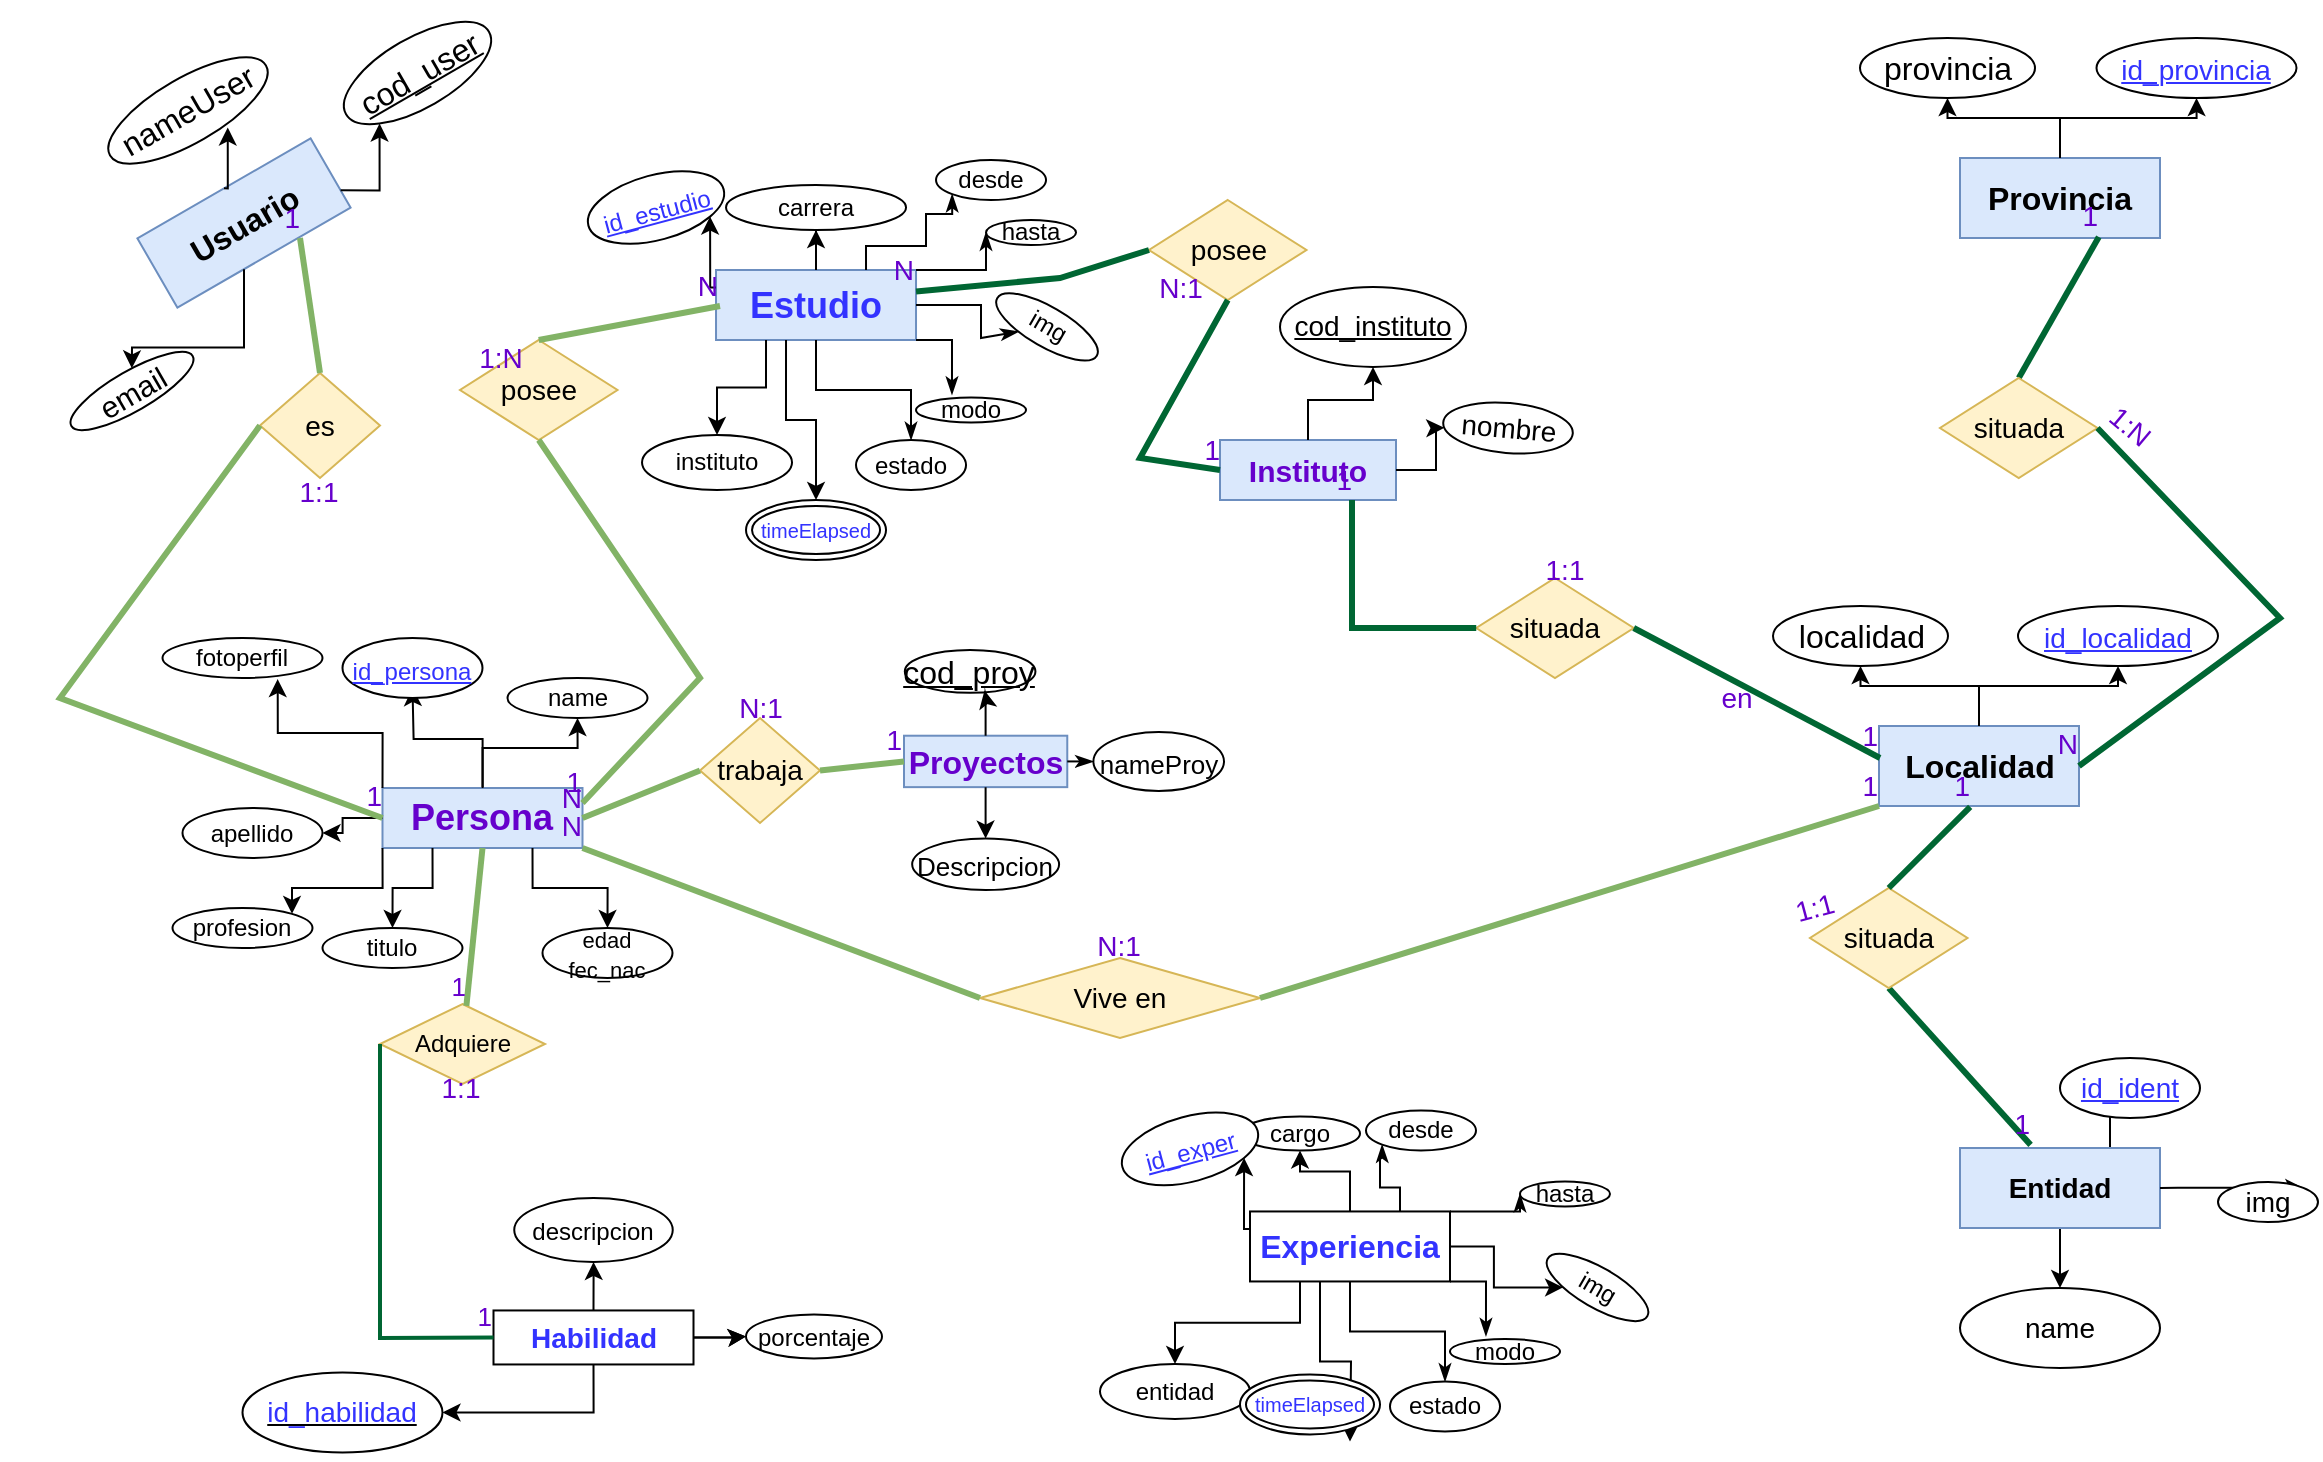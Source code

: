 <mxfile version="17.1.3" type="github" pages="2">
  <diagram id="R2lEEEUBdFMjLlhIrx00" name="Page-1">
    <mxGraphModel dx="752" dy="619" grid="1" gridSize="10" guides="1" tooltips="1" connect="1" arrows="1" fold="1" page="1" pageScale="1" pageWidth="1169" pageHeight="827" math="0" shadow="0" extFonts="Permanent Marker^https://fonts.googleapis.com/css?family=Permanent+Marker">
      <root>
        <mxCell id="0" />
        <mxCell id="1" parent="0" />
        <mxCell id="NU28CYF58h-7oINTEebt-101" style="edgeStyle=orthogonalEdgeStyle;rounded=0;orthogonalLoop=1;jettySize=auto;html=1;exitX=0.75;exitY=0;exitDx=0;exitDy=0;fontSize=14;fontColor=#000000;startArrow=none;startFill=0;endArrow=classic;endFill=1;" edge="1" parent="1" source="NU28CYF58h-7oINTEebt-91" target="NU28CYF58h-7oINTEebt-92">
          <mxGeometry relative="1" as="geometry" />
        </mxCell>
        <mxCell id="NU28CYF58h-7oINTEebt-102" style="edgeStyle=orthogonalEdgeStyle;rounded=0;orthogonalLoop=1;jettySize=auto;html=1;exitX=0.5;exitY=1;exitDx=0;exitDy=0;fontSize=14;fontColor=#000000;startArrow=none;startFill=0;endArrow=classic;endFill=1;" edge="1" parent="1" source="NU28CYF58h-7oINTEebt-91" target="NU28CYF58h-7oINTEebt-93">
          <mxGeometry relative="1" as="geometry" />
        </mxCell>
        <mxCell id="NU28CYF58h-7oINTEebt-91" value="&lt;b&gt;Entidad&lt;/b&gt;" style="whiteSpace=wrap;html=1;align=center;fontSize=14;fillColor=#dae8fc;strokeColor=#6c8ebf;" vertex="1" parent="1">
          <mxGeometry x="990" y="635" width="100" height="40" as="geometry" />
        </mxCell>
        <mxCell id="NU28CYF58h-7oINTEebt-92" value="id_ident" style="ellipse;whiteSpace=wrap;html=1;align=center;fontStyle=4;fontSize=14;fontColor=#3333FF;" vertex="1" parent="1">
          <mxGeometry x="1040" y="590" width="70" height="30" as="geometry" />
        </mxCell>
        <mxCell id="NU28CYF58h-7oINTEebt-93" value="&lt;font color=&quot;#000000&quot;&gt;name&lt;/font&gt;" style="ellipse;whiteSpace=wrap;html=1;align=center;fontSize=14;fontColor=#3333FF;" vertex="1" parent="1">
          <mxGeometry x="990" y="705" width="100" height="40" as="geometry" />
        </mxCell>
        <mxCell id="NU28CYF58h-7oINTEebt-97" style="edgeStyle=orthogonalEdgeStyle;rounded=0;orthogonalLoop=1;jettySize=auto;html=1;exitX=1;exitY=0;exitDx=0;exitDy=0;entryX=1;entryY=0.5;entryDx=0;entryDy=0;fontSize=14;fontColor=#000000;startArrow=classic;startFill=1;endArrow=none;endFill=0;" edge="1" parent="1" source="NU28CYF58h-7oINTEebt-95" target="NU28CYF58h-7oINTEebt-91">
          <mxGeometry relative="1" as="geometry" />
        </mxCell>
        <mxCell id="NU28CYF58h-7oINTEebt-95" value="img" style="ellipse;whiteSpace=wrap;html=1;align=center;fontSize=14;fontColor=#000000;" vertex="1" parent="1">
          <mxGeometry x="1119" y="652" width="50" height="20" as="geometry" />
        </mxCell>
        <mxCell id="NU28CYF58h-7oINTEebt-133" value="" style="group" vertex="1" connectable="0" parent="1">
          <mxGeometry x="91.25" y="380" width="255" height="175" as="geometry" />
        </mxCell>
        <mxCell id="NU28CYF58h-7oINTEebt-3" value="" style="edgeStyle=orthogonalEdgeStyle;rounded=0;orthogonalLoop=1;jettySize=auto;html=1;fontColor=#6600CC;" edge="1" parent="NU28CYF58h-7oINTEebt-133" source="NU28CYF58h-7oINTEebt-1">
          <mxGeometry relative="1" as="geometry">
            <mxPoint x="125" y="25" as="targetPoint" />
          </mxGeometry>
        </mxCell>
        <mxCell id="NU28CYF58h-7oINTEebt-1" value="&lt;h2&gt;&lt;font color=&quot;#6600cc&quot;&gt;Persona&lt;/font&gt;&lt;/h2&gt;" style="whiteSpace=wrap;html=1;align=center;fillColor=#dae8fc;strokeColor=#6c8ebf;" vertex="1" parent="NU28CYF58h-7oINTEebt-133">
          <mxGeometry x="110" y="75" width="100" height="30" as="geometry" />
        </mxCell>
        <mxCell id="NU28CYF58h-7oINTEebt-4" value="name" style="ellipse;whiteSpace=wrap;html=1;" vertex="1" parent="NU28CYF58h-7oINTEebt-133">
          <mxGeometry x="172.5" y="20" width="70" height="20" as="geometry" />
        </mxCell>
        <mxCell id="NU28CYF58h-7oINTEebt-5" value="" style="edgeStyle=orthogonalEdgeStyle;rounded=0;orthogonalLoop=1;jettySize=auto;html=1;fontColor=#6600CC;" edge="1" parent="NU28CYF58h-7oINTEebt-133" source="NU28CYF58h-7oINTEebt-1" target="NU28CYF58h-7oINTEebt-4">
          <mxGeometry relative="1" as="geometry" />
        </mxCell>
        <mxCell id="NU28CYF58h-7oINTEebt-6" value="apellido" style="ellipse;whiteSpace=wrap;html=1;" vertex="1" parent="NU28CYF58h-7oINTEebt-133">
          <mxGeometry x="10" y="85" width="70" height="25" as="geometry" />
        </mxCell>
        <mxCell id="NU28CYF58h-7oINTEebt-7" value="" style="edgeStyle=orthogonalEdgeStyle;rounded=0;orthogonalLoop=1;jettySize=auto;html=1;fontColor=#6600CC;" edge="1" parent="NU28CYF58h-7oINTEebt-133" source="NU28CYF58h-7oINTEebt-1" target="NU28CYF58h-7oINTEebt-6">
          <mxGeometry relative="1" as="geometry" />
        </mxCell>
        <mxCell id="NU28CYF58h-7oINTEebt-8" value="&lt;font color=&quot;#000000&quot;&gt;titulo&lt;/font&gt;" style="ellipse;whiteSpace=wrap;html=1;align=center;fontColor=#6600CC;" vertex="1" parent="NU28CYF58h-7oINTEebt-133">
          <mxGeometry x="80" y="145" width="70" height="20" as="geometry" />
        </mxCell>
        <mxCell id="NU28CYF58h-7oINTEebt-11" style="edgeStyle=orthogonalEdgeStyle;rounded=0;orthogonalLoop=1;jettySize=auto;html=1;exitX=0.25;exitY=1;exitDx=0;exitDy=0;fontColor=#6600CC;" edge="1" parent="NU28CYF58h-7oINTEebt-133" source="NU28CYF58h-7oINTEebt-1" target="NU28CYF58h-7oINTEebt-8">
          <mxGeometry relative="1" as="geometry" />
        </mxCell>
        <mxCell id="NU28CYF58h-7oINTEebt-14" value="&lt;font style=&quot;font-size: 11px&quot;&gt;edad&lt;br&gt;fec_nac&lt;/font&gt;" style="ellipse;whiteSpace=wrap;html=1;align=center;fontColor=#000000;" vertex="1" parent="NU28CYF58h-7oINTEebt-133">
          <mxGeometry x="190" y="145" width="65" height="25" as="geometry" />
        </mxCell>
        <mxCell id="NU28CYF58h-7oINTEebt-13" style="edgeStyle=orthogonalEdgeStyle;rounded=0;orthogonalLoop=1;jettySize=auto;html=1;exitX=0.75;exitY=1;exitDx=0;exitDy=0;fontColor=#000000;" edge="1" parent="NU28CYF58h-7oINTEebt-133" source="NU28CYF58h-7oINTEebt-1" target="NU28CYF58h-7oINTEebt-14">
          <mxGeometry relative="1" as="geometry">
            <mxPoint x="185" y="135" as="targetPoint" />
          </mxGeometry>
        </mxCell>
        <mxCell id="NU28CYF58h-7oINTEebt-20" value="fotoperfil" style="ellipse;whiteSpace=wrap;html=1;" vertex="1" parent="NU28CYF58h-7oINTEebt-133">
          <mxGeometry width="80" height="20" as="geometry" />
        </mxCell>
        <mxCell id="NU28CYF58h-7oINTEebt-21" style="edgeStyle=orthogonalEdgeStyle;rounded=0;orthogonalLoop=1;jettySize=auto;html=1;exitX=0;exitY=0;exitDx=0;exitDy=0;entryX=0.72;entryY=1.028;entryDx=0;entryDy=0;entryPerimeter=0;fontSize=18;fontColor=#3333FF;" edge="1" parent="NU28CYF58h-7oINTEebt-133" source="NU28CYF58h-7oINTEebt-1" target="NU28CYF58h-7oINTEebt-20">
          <mxGeometry relative="1" as="geometry" />
        </mxCell>
        <mxCell id="NU28CYF58h-7oINTEebt-25" value="&lt;font color=&quot;#000000&quot;&gt;profesion&lt;/font&gt;" style="ellipse;whiteSpace=wrap;html=1;align=center;fontColor=#6600CC;" vertex="1" parent="NU28CYF58h-7oINTEebt-133">
          <mxGeometry x="5" y="135" width="70" height="20" as="geometry" />
        </mxCell>
        <mxCell id="NU28CYF58h-7oINTEebt-26" style="edgeStyle=orthogonalEdgeStyle;rounded=0;orthogonalLoop=1;jettySize=auto;html=1;exitX=0;exitY=1;exitDx=0;exitDy=0;entryX=1;entryY=0;entryDx=0;entryDy=0;fontSize=18;fontColor=#3333FF;" edge="1" parent="NU28CYF58h-7oINTEebt-133" source="NU28CYF58h-7oINTEebt-1" target="NU28CYF58h-7oINTEebt-25">
          <mxGeometry relative="1" as="geometry">
            <Array as="points">
              <mxPoint x="110" y="125" />
              <mxPoint x="65" y="125" />
            </Array>
          </mxGeometry>
        </mxCell>
        <mxCell id="NU28CYF58h-7oINTEebt-28" value="&lt;font style=&quot;font-size: 12px&quot;&gt;id_persona&lt;/font&gt;" style="ellipse;whiteSpace=wrap;html=1;align=center;fontStyle=4;fontSize=18;fontColor=#3333FF;" vertex="1" parent="NU28CYF58h-7oINTEebt-133">
          <mxGeometry x="90" width="70" height="30" as="geometry" />
        </mxCell>
        <mxCell id="NU28CYF58h-7oINTEebt-134" value="" style="group" vertex="1" connectable="0" parent="1">
          <mxGeometry x="122" y="646.23" width="348" height="102" as="geometry" />
        </mxCell>
        <mxCell id="NU28CYF58h-7oINTEebt-80" value="&lt;font color=&quot;#3333ff&quot;&gt;&lt;b&gt;Habilidad&lt;/b&gt;&lt;/font&gt;" style="whiteSpace=wrap;html=1;align=center;fontSize=14;fontColor=#000000;" vertex="1" parent="NU28CYF58h-7oINTEebt-134">
          <mxGeometry x="134.75" y="70" width="100" height="27" as="geometry" />
        </mxCell>
        <mxCell id="NU28CYF58h-7oINTEebt-81" value="&lt;font style=&quot;font-size: 12px&quot;&gt;descripcion&lt;/font&gt;" style="ellipse;whiteSpace=wrap;html=1;fontSize=14;fontColor=#000000;" vertex="1" parent="NU28CYF58h-7oINTEebt-134">
          <mxGeometry x="145.12" y="13.77" width="79.25" height="32" as="geometry" />
        </mxCell>
        <mxCell id="NU28CYF58h-7oINTEebt-90" style="edgeStyle=orthogonalEdgeStyle;rounded=0;orthogonalLoop=1;jettySize=auto;html=1;exitX=0.5;exitY=0;exitDx=0;exitDy=0;fontSize=14;fontColor=#000000;startArrow=none;startFill=0;endArrow=classic;endFill=1;" edge="1" parent="NU28CYF58h-7oINTEebt-134" source="NU28CYF58h-7oINTEebt-80" target="NU28CYF58h-7oINTEebt-81">
          <mxGeometry relative="1" as="geometry" />
        </mxCell>
        <mxCell id="NU28CYF58h-7oINTEebt-85" value="&lt;font style=&quot;font-size: 12px&quot;&gt;porcentaje&lt;/font&gt;" style="ellipse;whiteSpace=wrap;html=1;fontSize=14;fontColor=#000000;" vertex="1" parent="NU28CYF58h-7oINTEebt-134">
          <mxGeometry x="261" y="72" width="68" height="22" as="geometry" />
        </mxCell>
        <mxCell id="NU28CYF58h-7oINTEebt-86" value="" style="edgeStyle=orthogonalEdgeStyle;rounded=0;orthogonalLoop=1;jettySize=auto;html=1;fontSize=14;fontColor=#000000;startArrow=none;startFill=0;endArrow=classic;endFill=1;" edge="1" parent="NU28CYF58h-7oINTEebt-134" source="NU28CYF58h-7oINTEebt-80" target="NU28CYF58h-7oINTEebt-85">
          <mxGeometry relative="1" as="geometry" />
        </mxCell>
        <mxCell id="NU28CYF58h-7oINTEebt-87" value="" style="edgeStyle=orthogonalEdgeStyle;rounded=0;orthogonalLoop=1;jettySize=auto;html=1;fontSize=14;fontColor=#000000;startArrow=none;startFill=0;endArrow=classic;endFill=1;" edge="1" parent="NU28CYF58h-7oINTEebt-134" source="NU28CYF58h-7oINTEebt-80" target="NU28CYF58h-7oINTEebt-85">
          <mxGeometry relative="1" as="geometry" />
        </mxCell>
        <mxCell id="NU28CYF58h-7oINTEebt-136" value="" style="group" vertex="1" connectable="0" parent="1">
          <mxGeometry x="299.997" y="139.995" width="443.003" height="201.005" as="geometry" />
        </mxCell>
        <mxCell id="NU28CYF58h-7oINTEebt-16" value="&lt;font color=&quot;#3333ff&quot; style=&quot;font-size: 18px&quot;&gt;&lt;b&gt;Estudio&lt;/b&gt;&lt;/font&gt;" style="whiteSpace=wrap;html=1;align=center;fillColor=#dae8fc;strokeColor=#6c8ebf;" vertex="1" parent="NU28CYF58h-7oINTEebt-136">
          <mxGeometry x="68.013" y="56.005" width="100" height="35" as="geometry" />
        </mxCell>
        <mxCell id="NU28CYF58h-7oINTEebt-17" value="carrera" style="ellipse;whiteSpace=wrap;html=1;fontColor=#000000;" vertex="1" parent="NU28CYF58h-7oINTEebt-136">
          <mxGeometry x="73.013" y="13.505" width="90" height="22.5" as="geometry" />
        </mxCell>
        <mxCell id="NU28CYF58h-7oINTEebt-18" value="" style="edgeStyle=orthogonalEdgeStyle;rounded=0;orthogonalLoop=1;jettySize=auto;html=1;fontSize=18;fontColor=#3333FF;" edge="1" parent="NU28CYF58h-7oINTEebt-136" source="NU28CYF58h-7oINTEebt-16" target="NU28CYF58h-7oINTEebt-17">
          <mxGeometry relative="1" as="geometry" />
        </mxCell>
        <mxCell id="NU28CYF58h-7oINTEebt-27" value="instituto" style="ellipse;whiteSpace=wrap;html=1;fontColor=#000000;" vertex="1" parent="NU28CYF58h-7oINTEebt-136">
          <mxGeometry x="31.013" y="138.505" width="75" height="27.5" as="geometry" />
        </mxCell>
        <mxCell id="NU28CYF58h-7oINTEebt-31" style="edgeStyle=orthogonalEdgeStyle;rounded=0;orthogonalLoop=1;jettySize=auto;html=1;exitX=0.25;exitY=1;exitDx=0;exitDy=0;fontSize=12;fontColor=#3333FF;" edge="1" parent="NU28CYF58h-7oINTEebt-136" source="NU28CYF58h-7oINTEebt-16" target="NU28CYF58h-7oINTEebt-27">
          <mxGeometry relative="1" as="geometry" />
        </mxCell>
        <mxCell id="NU28CYF58h-7oINTEebt-29" value="&lt;font style=&quot;font-size: 12px&quot;&gt;id_estudio&lt;/font&gt;" style="ellipse;whiteSpace=wrap;html=1;align=center;fontStyle=4;fontSize=18;fontColor=#3333FF;rotation=-15;" vertex="1" parent="NU28CYF58h-7oINTEebt-136">
          <mxGeometry x="3.013" y="8.505" width="70" height="32.5" as="geometry" />
        </mxCell>
        <mxCell id="NU28CYF58h-7oINTEebt-30" style="edgeStyle=orthogonalEdgeStyle;rounded=0;orthogonalLoop=1;jettySize=auto;html=1;exitX=0;exitY=0.25;exitDx=0;exitDy=0;entryX=1;entryY=1;entryDx=0;entryDy=0;fontSize=12;fontColor=#3333FF;" edge="1" parent="NU28CYF58h-7oINTEebt-136" source="NU28CYF58h-7oINTEebt-16" target="NU28CYF58h-7oINTEebt-29">
          <mxGeometry relative="1" as="geometry" />
        </mxCell>
        <mxCell id="NU28CYF58h-7oINTEebt-34" value="img" style="ellipse;whiteSpace=wrap;html=1;fontColor=#000000;rotation=30;" vertex="1" parent="NU28CYF58h-7oINTEebt-136">
          <mxGeometry x="204.763" y="74.465" width="57.5" height="20" as="geometry" />
        </mxCell>
        <mxCell id="NU28CYF58h-7oINTEebt-35" value="" style="edgeStyle=orthogonalEdgeStyle;rounded=0;orthogonalLoop=1;jettySize=auto;html=1;exitX=1;exitY=0.5;exitDx=0;exitDy=0;fontSize=12;fontColor=#3333FF;endArrow=classicThin;startArrow=none;startFill=0;endFill=1;" edge="1" parent="NU28CYF58h-7oINTEebt-136" source="NU28CYF58h-7oINTEebt-16" target="NU28CYF58h-7oINTEebt-34">
          <mxGeometry relative="1" as="geometry">
            <mxPoint x="48.013" y="103.505" as="targetPoint" />
            <mxPoint x="68.013" y="89.755" as="sourcePoint" />
            <Array as="points">
              <mxPoint x="200.513" y="74.005" />
              <mxPoint x="200.513" y="90.005" />
            </Array>
          </mxGeometry>
        </mxCell>
        <mxCell id="NU28CYF58h-7oINTEebt-37" value="estado" style="ellipse;whiteSpace=wrap;html=1;fontColor=#000000;" vertex="1" parent="NU28CYF58h-7oINTEebt-136">
          <mxGeometry x="138.013" y="141.005" width="55" height="25" as="geometry" />
        </mxCell>
        <mxCell id="NU28CYF58h-7oINTEebt-38" value="" style="edgeStyle=orthogonalEdgeStyle;rounded=0;orthogonalLoop=1;jettySize=auto;html=1;fontSize=12;fontColor=#3333FF;startArrow=none;startFill=0;endArrow=classicThin;endFill=1;" edge="1" parent="NU28CYF58h-7oINTEebt-136" source="NU28CYF58h-7oINTEebt-16" target="NU28CYF58h-7oINTEebt-37">
          <mxGeometry relative="1" as="geometry" />
        </mxCell>
        <mxCell id="NU28CYF58h-7oINTEebt-40" value="desde" style="ellipse;whiteSpace=wrap;html=1;fontColor=#000000;" vertex="1" parent="NU28CYF58h-7oINTEebt-136">
          <mxGeometry x="178.013" y="1.005" width="55" height="20" as="geometry" />
        </mxCell>
        <mxCell id="NU28CYF58h-7oINTEebt-39" style="edgeStyle=orthogonalEdgeStyle;rounded=0;orthogonalLoop=1;jettySize=auto;html=1;exitX=0.75;exitY=0;exitDx=0;exitDy=0;fontSize=12;fontColor=#3333FF;startArrow=none;startFill=0;endArrow=classicThin;endFill=1;entryX=0;entryY=1;entryDx=0;entryDy=0;" edge="1" parent="NU28CYF58h-7oINTEebt-136" source="NU28CYF58h-7oINTEebt-16" target="NU28CYF58h-7oINTEebt-40">
          <mxGeometry relative="1" as="geometry">
            <mxPoint x="173.013" y="31.005" as="targetPoint" />
            <Array as="points">
              <mxPoint x="143.013" y="44.005" />
              <mxPoint x="173.013" y="44.005" />
              <mxPoint x="173.013" y="28.005" />
            </Array>
          </mxGeometry>
        </mxCell>
        <mxCell id="NU28CYF58h-7oINTEebt-41" value="hasta" style="ellipse;whiteSpace=wrap;html=1;fontColor=#000000;" vertex="1" parent="NU28CYF58h-7oINTEebt-136">
          <mxGeometry x="203.013" y="31.005" width="45" height="12.5" as="geometry" />
        </mxCell>
        <mxCell id="NU28CYF58h-7oINTEebt-42" style="edgeStyle=orthogonalEdgeStyle;rounded=0;orthogonalLoop=1;jettySize=auto;html=1;exitX=1;exitY=0;exitDx=0;exitDy=0;entryX=0;entryY=0.5;entryDx=0;entryDy=0;fontSize=12;fontColor=#3333FF;startArrow=none;startFill=0;endArrow=classicThin;endFill=1;" edge="1" parent="NU28CYF58h-7oINTEebt-136" source="NU28CYF58h-7oINTEebt-16" target="NU28CYF58h-7oINTEebt-41">
          <mxGeometry relative="1" as="geometry" />
        </mxCell>
        <mxCell id="NU28CYF58h-7oINTEebt-43" value="modo" style="ellipse;whiteSpace=wrap;html=1;fontColor=#000000;" vertex="1" parent="NU28CYF58h-7oINTEebt-136">
          <mxGeometry x="168.013" y="119.755" width="55" height="12.5" as="geometry" />
        </mxCell>
        <mxCell id="NU28CYF58h-7oINTEebt-49" style="edgeStyle=orthogonalEdgeStyle;rounded=0;orthogonalLoop=1;jettySize=auto;html=1;exitX=0.5;exitY=0;exitDx=0;exitDy=0;entryX=0.35;entryY=1;entryDx=0;entryDy=0;entryPerimeter=0;fontSize=10;fontColor=#3333FF;startArrow=classic;startFill=1;endArrow=none;endFill=0;" edge="1" parent="NU28CYF58h-7oINTEebt-136" source="NU28CYF58h-7oINTEebt-47" target="NU28CYF58h-7oINTEebt-16">
          <mxGeometry relative="1" as="geometry" />
        </mxCell>
        <mxCell id="NU28CYF58h-7oINTEebt-47" value="&lt;font style=&quot;font-size: 10px&quot;&gt;timeElapsed&lt;/font&gt;" style="ellipse;shape=doubleEllipse;margin=3;whiteSpace=wrap;html=1;align=center;fontSize=12;fontColor=#3333FF;" vertex="1" parent="NU28CYF58h-7oINTEebt-136">
          <mxGeometry x="83.013" y="171.005" width="70" height="30" as="geometry" />
        </mxCell>
        <mxCell id="NU28CYF58h-7oINTEebt-46" style="edgeStyle=orthogonalEdgeStyle;rounded=0;orthogonalLoop=1;jettySize=auto;html=1;exitX=1;exitY=1;exitDx=0;exitDy=0;entryX=0.327;entryY=-0.115;entryDx=0;entryDy=0;entryPerimeter=0;fontSize=12;fontColor=#3333FF;startArrow=none;startFill=0;endArrow=classicThin;endFill=1;" edge="1" parent="NU28CYF58h-7oINTEebt-136" source="NU28CYF58h-7oINTEebt-16" target="NU28CYF58h-7oINTEebt-43">
          <mxGeometry relative="1" as="geometry" />
        </mxCell>
        <mxCell id="NU28CYF58h-7oINTEebt-104" value="&lt;font color=&quot;#6600cc&quot; size=&quot;1&quot;&gt;&lt;b style=&quot;font-size: 15px&quot;&gt;Instituto&lt;/b&gt;&lt;/font&gt;" style="whiteSpace=wrap;html=1;align=center;fontSize=14;fillColor=#dae8fc;strokeColor=#6c8ebf;" vertex="1" parent="NU28CYF58h-7oINTEebt-136">
          <mxGeometry x="320.003" y="141.005" width="88" height="30" as="geometry" />
        </mxCell>
        <mxCell id="NU28CYF58h-7oINTEebt-107" value="cod_instituto" style="ellipse;whiteSpace=wrap;html=1;align=center;fontStyle=4;fontSize=14;fontColor=#000000;" vertex="1" parent="NU28CYF58h-7oINTEebt-136">
          <mxGeometry x="350.003" y="64.465" width="93" height="40" as="geometry" />
        </mxCell>
        <mxCell id="NU28CYF58h-7oINTEebt-109" style="edgeStyle=orthogonalEdgeStyle;rounded=0;orthogonalLoop=1;jettySize=auto;html=1;exitX=0.5;exitY=0;exitDx=0;exitDy=0;fontSize=14;fontColor=#000000;startArrow=none;startFill=0;endArrow=classic;endFill=1;" edge="1" parent="NU28CYF58h-7oINTEebt-136" source="NU28CYF58h-7oINTEebt-104" target="NU28CYF58h-7oINTEebt-107">
          <mxGeometry relative="1" as="geometry" />
        </mxCell>
        <mxCell id="NU28CYF58h-7oINTEebt-177" value="&lt;font style=&quot;font-size: 14px&quot;&gt;posee&lt;/font&gt;" style="shape=rhombus;perimeter=rhombusPerimeter;whiteSpace=wrap;html=1;align=center;fontSize=11;fillColor=#fff2cc;strokeColor=#d6b656;" vertex="1" parent="NU28CYF58h-7oINTEebt-136">
          <mxGeometry x="-59.997" y="91.005" width="78.75" height="50" as="geometry" />
        </mxCell>
        <mxCell id="NU28CYF58h-7oINTEebt-180" value="" style="endArrow=none;html=1;rounded=0;fontSize=14;fontColor=#6600CC;strokeColor=#82b366;strokeWidth=3;exitX=0.5;exitY=0;exitDx=0;exitDy=0;fillColor=#d5e8d4;" edge="1" parent="NU28CYF58h-7oINTEebt-136" source="NU28CYF58h-7oINTEebt-177">
          <mxGeometry relative="1" as="geometry">
            <mxPoint x="-117.997" y="70.005" as="sourcePoint" />
            <mxPoint x="70.003" y="74.005" as="targetPoint" />
          </mxGeometry>
        </mxCell>
        <mxCell id="NU28CYF58h-7oINTEebt-181" value="N" style="resizable=0;html=1;align=right;verticalAlign=bottom;fontSize=14;fontColor=#6600CC;" connectable="0" vertex="1" parent="NU28CYF58h-7oINTEebt-180">
          <mxGeometry x="1" relative="1" as="geometry" />
        </mxCell>
        <mxCell id="NU28CYF58h-7oINTEebt-183" value="&lt;font style=&quot;font-size: 14px&quot;&gt;posee&lt;/font&gt;" style="shape=rhombus;perimeter=rhombusPerimeter;whiteSpace=wrap;html=1;align=center;fontSize=11;fillColor=#fff2cc;strokeColor=#d6b656;" vertex="1" parent="NU28CYF58h-7oINTEebt-136">
          <mxGeometry x="284.503" y="21.005" width="78.75" height="50" as="geometry" />
        </mxCell>
        <mxCell id="NU28CYF58h-7oINTEebt-184" value="" style="endArrow=none;html=1;rounded=0;fontSize=14;fontColor=#6600CC;strokeColor=#006633;strokeWidth=3;entryX=1;entryY=0.25;entryDx=0;entryDy=0;exitX=0;exitY=0.5;exitDx=0;exitDy=0;" edge="1" parent="NU28CYF58h-7oINTEebt-136" source="NU28CYF58h-7oINTEebt-183">
          <mxGeometry relative="1" as="geometry">
            <mxPoint x="294.138" y="36.805" as="sourcePoint" />
            <mxPoint x="168.013" y="66.755" as="targetPoint" />
            <Array as="points">
              <mxPoint x="240.003" y="60.005" />
            </Array>
          </mxGeometry>
        </mxCell>
        <mxCell id="NU28CYF58h-7oINTEebt-185" value="N" style="resizable=0;html=1;align=right;verticalAlign=bottom;fontSize=14;fontColor=#6600CC;" connectable="0" vertex="1" parent="NU28CYF58h-7oINTEebt-184">
          <mxGeometry x="1" relative="1" as="geometry" />
        </mxCell>
        <mxCell id="NU28CYF58h-7oINTEebt-187" value="" style="endArrow=none;html=1;rounded=0;fontSize=14;fontColor=#6600CC;strokeColor=#006633;strokeWidth=3;exitX=0.5;exitY=1;exitDx=0;exitDy=0;" edge="1" parent="NU28CYF58h-7oINTEebt-136" source="NU28CYF58h-7oINTEebt-183">
          <mxGeometry relative="1" as="geometry">
            <mxPoint x="120.003" y="190.005" as="sourcePoint" />
            <mxPoint x="320.003" y="156.005" as="targetPoint" />
            <Array as="points">
              <mxPoint x="280.003" y="150.005" />
            </Array>
          </mxGeometry>
        </mxCell>
        <mxCell id="NU28CYF58h-7oINTEebt-188" value="1" style="resizable=0;html=1;align=right;verticalAlign=bottom;fontSize=14;fontColor=#6600CC;" connectable="0" vertex="1" parent="NU28CYF58h-7oINTEebt-187">
          <mxGeometry x="1" relative="1" as="geometry" />
        </mxCell>
        <mxCell id="NU28CYF58h-7oINTEebt-137" value="" style="group;rotation=-30;" vertex="1" connectable="0" parent="1">
          <mxGeometry x="20" y="132.5" width="291.25" height="115" as="geometry" />
        </mxCell>
        <mxCell id="NU28CYF58h-7oINTEebt-110" value="&lt;b&gt;&lt;font style=&quot;font-size: 16px&quot;&gt;Usuario&lt;/font&gt;&lt;/b&gt;" style="whiteSpace=wrap;html=1;align=center;fontSize=15;rotation=-30;fillColor=#dae8fc;strokeColor=#6c8ebf;" vertex="1" parent="NU28CYF58h-7oINTEebt-137">
          <mxGeometry x="62" y="20" width="100" height="40" as="geometry" />
        </mxCell>
        <mxCell id="NU28CYF58h-7oINTEebt-117" value="&lt;font color=&quot;#000000&quot;&gt;email&lt;/font&gt;" style="ellipse;whiteSpace=wrap;html=1;fontSize=15;fontColor=#6600CC;rotation=-30;" vertex="1" parent="NU28CYF58h-7oINTEebt-137">
          <mxGeometry x="21" y="114" width="70" height="20" as="geometry" />
        </mxCell>
        <mxCell id="NU28CYF58h-7oINTEebt-118" value="" style="edgeStyle=orthogonalEdgeStyle;rounded=0;orthogonalLoop=1;jettySize=auto;html=1;fontSize=16;fontColor=#000000;startArrow=none;startFill=0;endArrow=classic;endFill=1;" edge="1" parent="NU28CYF58h-7oINTEebt-137" source="NU28CYF58h-7oINTEebt-110" target="NU28CYF58h-7oINTEebt-117">
          <mxGeometry relative="1" as="geometry" />
        </mxCell>
        <mxCell id="NU28CYF58h-7oINTEebt-113" value="cod_user" style="ellipse;whiteSpace=wrap;html=1;align=center;fontStyle=4;fontSize=16;fontColor=#000000;rotation=-30;" vertex="1" parent="1">
          <mxGeometry x="177.5" y="80" width="82.5" height="35" as="geometry" />
        </mxCell>
        <mxCell id="NU28CYF58h-7oINTEebt-115" style="edgeStyle=orthogonalEdgeStyle;rounded=0;orthogonalLoop=1;jettySize=auto;html=1;exitX=1;exitY=0.75;exitDx=0;exitDy=0;entryX=0;entryY=1;entryDx=0;entryDy=0;fontSize=16;fontColor=#000000;startArrow=none;startFill=0;endArrow=classic;endFill=1;" edge="1" parent="1" source="NU28CYF58h-7oINTEebt-110" target="NU28CYF58h-7oINTEebt-113">
          <mxGeometry relative="1" as="geometry" />
        </mxCell>
        <mxCell id="NU28CYF58h-7oINTEebt-112" value="&lt;font color=&quot;#000000&quot;&gt;nameUser&lt;/font&gt;" style="ellipse;whiteSpace=wrap;html=1;align=center;fontSize=16;fontColor=#6600CC;rotation=-30;" vertex="1" parent="1">
          <mxGeometry x="59" y="100" width="90" height="32.5" as="geometry" />
        </mxCell>
        <mxCell id="NU28CYF58h-7oINTEebt-111" style="edgeStyle=orthogonalEdgeStyle;rounded=0;orthogonalLoop=1;jettySize=auto;html=1;exitX=0.5;exitY=0;exitDx=0;exitDy=0;fontSize=16;fontColor=#6600CC;startArrow=none;startFill=0;endArrow=classic;endFill=1;entryX=0.644;entryY=1.032;entryDx=0;entryDy=0;entryPerimeter=0;" edge="1" parent="1" source="NU28CYF58h-7oINTEebt-110" target="NU28CYF58h-7oINTEebt-112">
          <mxGeometry relative="1" as="geometry">
            <mxPoint x="209" y="185.5" as="targetPoint" />
          </mxGeometry>
        </mxCell>
        <mxCell id="NU28CYF58h-7oINTEebt-138" value="" style="group" vertex="1" connectable="0" parent="1">
          <mxGeometry x="660" y="606.965" width="255" height="178.535" as="geometry" />
        </mxCell>
        <mxCell id="NU28CYF58h-7oINTEebt-62" value="img" style="ellipse;whiteSpace=wrap;html=1;fontColor=#000000;rotation=30;" vertex="1" parent="NU28CYF58h-7oINTEebt-138">
          <mxGeometry x="120" y="87.785" width="57.5" height="20" as="geometry" />
        </mxCell>
        <mxCell id="NU28CYF58h-7oINTEebt-139" value="" style="group" vertex="1" connectable="0" parent="1">
          <mxGeometry x="560" y="610.725" width="255" height="171.005" as="geometry" />
        </mxCell>
        <mxCell id="NU28CYF58h-7oINTEebt-58" value="&lt;font color=&quot;#3333ff&quot; size=&quot;1&quot;&gt;&lt;b style=&quot;font-size: 16px&quot;&gt;Experiencia&lt;/b&gt;&lt;/font&gt;" style="whiteSpace=wrap;html=1;align=center;fontColor=#000000;" vertex="1" parent="NU28CYF58h-7oINTEebt-139">
          <mxGeometry x="75" y="56.005" width="100" height="35" as="geometry" />
        </mxCell>
        <mxCell id="NU28CYF58h-7oINTEebt-59" value="cargo" style="ellipse;whiteSpace=wrap;html=1;fontColor=#000000;" vertex="1" parent="NU28CYF58h-7oINTEebt-139">
          <mxGeometry x="70" y="8.505" width="60" height="17" as="geometry" />
        </mxCell>
        <mxCell id="NU28CYF58h-7oINTEebt-51" value="" style="edgeStyle=orthogonalEdgeStyle;rounded=0;orthogonalLoop=1;jettySize=auto;html=1;fontSize=18;fontColor=#3333FF;" edge="1" parent="NU28CYF58h-7oINTEebt-139" source="NU28CYF58h-7oINTEebt-58" target="NU28CYF58h-7oINTEebt-59">
          <mxGeometry relative="1" as="geometry" />
        </mxCell>
        <mxCell id="NU28CYF58h-7oINTEebt-60" value="entidad" style="ellipse;whiteSpace=wrap;html=1;fontColor=#000000;" vertex="1" parent="NU28CYF58h-7oINTEebt-139">
          <mxGeometry y="132.255" width="75" height="27.5" as="geometry" />
        </mxCell>
        <mxCell id="NU28CYF58h-7oINTEebt-53" style="edgeStyle=orthogonalEdgeStyle;rounded=0;orthogonalLoop=1;jettySize=auto;html=1;exitX=0.25;exitY=1;exitDx=0;exitDy=0;fontSize=12;fontColor=#3333FF;" edge="1" parent="NU28CYF58h-7oINTEebt-139" source="NU28CYF58h-7oINTEebt-58" target="NU28CYF58h-7oINTEebt-60">
          <mxGeometry relative="1" as="geometry" />
        </mxCell>
        <mxCell id="NU28CYF58h-7oINTEebt-61" value="&lt;font style=&quot;font-size: 12px&quot;&gt;id_exper&lt;/font&gt;" style="ellipse;whiteSpace=wrap;html=1;align=center;fontStyle=4;fontSize=18;fontColor=#3333FF;rotation=-15;" vertex="1" parent="NU28CYF58h-7oINTEebt-139">
          <mxGeometry x="10" y="8.505" width="70" height="32.5" as="geometry" />
        </mxCell>
        <mxCell id="NU28CYF58h-7oINTEebt-52" style="edgeStyle=orthogonalEdgeStyle;rounded=0;orthogonalLoop=1;jettySize=auto;html=1;exitX=0;exitY=0.25;exitDx=0;exitDy=0;entryX=1;entryY=1;entryDx=0;entryDy=0;fontSize=12;fontColor=#3333FF;" edge="1" parent="NU28CYF58h-7oINTEebt-139" source="NU28CYF58h-7oINTEebt-58" target="NU28CYF58h-7oINTEebt-61">
          <mxGeometry relative="1" as="geometry" />
        </mxCell>
        <mxCell id="NU28CYF58h-7oINTEebt-64" value="estado" style="ellipse;whiteSpace=wrap;html=1;fontColor=#000000;" vertex="1" parent="NU28CYF58h-7oINTEebt-139">
          <mxGeometry x="145" y="141.005" width="55" height="25" as="geometry" />
        </mxCell>
        <mxCell id="NU28CYF58h-7oINTEebt-54" value="" style="edgeStyle=orthogonalEdgeStyle;rounded=0;orthogonalLoop=1;jettySize=auto;html=1;fontSize=12;fontColor=#3333FF;startArrow=none;startFill=0;endArrow=classicThin;endFill=1;" edge="1" parent="NU28CYF58h-7oINTEebt-139" source="NU28CYF58h-7oINTEebt-58" target="NU28CYF58h-7oINTEebt-64">
          <mxGeometry relative="1" as="geometry" />
        </mxCell>
        <mxCell id="NU28CYF58h-7oINTEebt-65" value="desde" style="ellipse;whiteSpace=wrap;html=1;fontColor=#000000;" vertex="1" parent="NU28CYF58h-7oINTEebt-139">
          <mxGeometry x="133" y="5.505" width="55" height="20" as="geometry" />
        </mxCell>
        <mxCell id="NU28CYF58h-7oINTEebt-55" style="edgeStyle=orthogonalEdgeStyle;rounded=0;orthogonalLoop=1;jettySize=auto;html=1;exitX=0.75;exitY=0;exitDx=0;exitDy=0;fontSize=12;fontColor=#3333FF;startArrow=none;startFill=0;endArrow=classicThin;endFill=1;entryX=0;entryY=1;entryDx=0;entryDy=0;" edge="1" parent="NU28CYF58h-7oINTEebt-139" source="NU28CYF58h-7oINTEebt-58" target="NU28CYF58h-7oINTEebt-65">
          <mxGeometry relative="1" as="geometry">
            <mxPoint x="180" y="31.005" as="targetPoint" />
            <Array as="points">
              <mxPoint x="150" y="44.005" />
              <mxPoint x="140" y="44.005" />
              <mxPoint x="140" y="28.005" />
            </Array>
          </mxGeometry>
        </mxCell>
        <mxCell id="NU28CYF58h-7oINTEebt-66" value="hasta" style="ellipse;whiteSpace=wrap;html=1;fontColor=#000000;" vertex="1" parent="NU28CYF58h-7oINTEebt-139">
          <mxGeometry x="210" y="41.005" width="45" height="12.5" as="geometry" />
        </mxCell>
        <mxCell id="NU28CYF58h-7oINTEebt-56" style="edgeStyle=orthogonalEdgeStyle;rounded=0;orthogonalLoop=1;jettySize=auto;html=1;exitX=1;exitY=0;exitDx=0;exitDy=0;entryX=0;entryY=0.5;entryDx=0;entryDy=0;fontSize=12;fontColor=#3333FF;startArrow=none;startFill=0;endArrow=classicThin;endFill=1;" edge="1" parent="NU28CYF58h-7oINTEebt-139" source="NU28CYF58h-7oINTEebt-58" target="NU28CYF58h-7oINTEebt-66">
          <mxGeometry relative="1" as="geometry" />
        </mxCell>
        <mxCell id="NU28CYF58h-7oINTEebt-67" value="modo" style="ellipse;whiteSpace=wrap;html=1;fontColor=#000000;" vertex="1" parent="NU28CYF58h-7oINTEebt-139">
          <mxGeometry x="175" y="119.755" width="55" height="12.5" as="geometry" />
        </mxCell>
        <mxCell id="NU28CYF58h-7oINTEebt-57" style="edgeStyle=orthogonalEdgeStyle;rounded=0;orthogonalLoop=1;jettySize=auto;html=1;exitX=1;exitY=1;exitDx=0;exitDy=0;entryX=0.327;entryY=-0.115;entryDx=0;entryDy=0;entryPerimeter=0;fontSize=12;fontColor=#3333FF;startArrow=none;startFill=0;endArrow=classicThin;endFill=1;" edge="1" parent="NU28CYF58h-7oINTEebt-139" source="NU28CYF58h-7oINTEebt-58" target="NU28CYF58h-7oINTEebt-67">
          <mxGeometry relative="1" as="geometry" />
        </mxCell>
        <mxCell id="NU28CYF58h-7oINTEebt-68" style="edgeStyle=orthogonalEdgeStyle;rounded=0;orthogonalLoop=1;jettySize=auto;html=1;exitX=0.5;exitY=0;exitDx=0;exitDy=0;entryX=0.35;entryY=1;entryDx=0;entryDy=0;entryPerimeter=0;fontSize=10;fontColor=#3333FF;startArrow=classic;startFill=1;endArrow=none;endFill=0;" edge="1" parent="NU28CYF58h-7oINTEebt-139" target="NU28CYF58h-7oINTEebt-58">
          <mxGeometry relative="1" as="geometry">
            <mxPoint x="125" y="171.005" as="sourcePoint" />
          </mxGeometry>
        </mxCell>
        <mxCell id="NU28CYF58h-7oINTEebt-69" value="&lt;font style=&quot;font-size: 10px&quot;&gt;timeElapsed&lt;/font&gt;" style="ellipse;shape=doubleEllipse;margin=3;whiteSpace=wrap;html=1;align=center;fontSize=12;fontColor=#3333FF;" vertex="1" parent="NU28CYF58h-7oINTEebt-139">
          <mxGeometry x="70" y="137.505" width="70" height="30" as="geometry" />
        </mxCell>
        <mxCell id="NU28CYF58h-7oINTEebt-128" style="edgeStyle=orthogonalEdgeStyle;rounded=0;orthogonalLoop=1;jettySize=auto;html=1;fontSize=13;fontColor=#6600CC;startArrow=classic;startFill=1;endArrow=none;endFill=0;entryX=1;entryY=0.5;entryDx=0;entryDy=0;" edge="1" parent="1" source="NU28CYF58h-7oINTEebt-62" target="NU28CYF58h-7oINTEebt-58">
          <mxGeometry relative="1" as="geometry">
            <mxPoint x="740" y="662.73" as="targetPoint" />
          </mxGeometry>
        </mxCell>
        <mxCell id="NU28CYF58h-7oINTEebt-142" value="" style="group" vertex="1" connectable="0" parent="1">
          <mxGeometry x="540" y="390" width="215" height="165" as="geometry" />
        </mxCell>
        <mxCell id="jFM3xmDIa4sfLXiqm3CP-22" value="" style="group" vertex="1" connectable="0" parent="NU28CYF58h-7oINTEebt-142">
          <mxGeometry x="-78" y="-4" width="160" height="120" as="geometry" />
        </mxCell>
        <mxCell id="NU28CYF58h-7oINTEebt-119" value="&lt;font color=&quot;#6600cc&quot;&gt;&lt;b&gt;Proyectos&lt;/b&gt;&lt;/font&gt;" style="whiteSpace=wrap;html=1;align=center;fontSize=16;fillColor=#dae8fc;strokeColor=#6c8ebf;" vertex="1" parent="jFM3xmDIa4sfLXiqm3CP-22">
          <mxGeometry y="42.857" width="81.633" height="25.714" as="geometry" />
        </mxCell>
        <mxCell id="NU28CYF58h-7oINTEebt-120" value="&lt;font style=&quot;font-size: 13px&quot;&gt;nameProy&lt;/font&gt;" style="ellipse;whiteSpace=wrap;html=1;fontSize=16;fontColor=#000000;" vertex="1" parent="jFM3xmDIa4sfLXiqm3CP-22">
          <mxGeometry x="94.694" y="40.989" width="65.306" height="29.46" as="geometry" />
        </mxCell>
        <mxCell id="NU28CYF58h-7oINTEebt-150" style="edgeStyle=orthogonalEdgeStyle;rounded=0;orthogonalLoop=1;jettySize=auto;html=1;exitX=1;exitY=0.5;exitDx=0;exitDy=0;entryX=0;entryY=0.5;entryDx=0;entryDy=0;fontSize=13;fontColor=#6600CC;startArrow=none;startFill=0;endArrow=classicThin;endFill=1;" edge="1" parent="jFM3xmDIa4sfLXiqm3CP-22" source="NU28CYF58h-7oINTEebt-119" target="NU28CYF58h-7oINTEebt-120">
          <mxGeometry relative="1" as="geometry" />
        </mxCell>
        <mxCell id="NU28CYF58h-7oINTEebt-122" value="&lt;font style=&quot;font-size: 13px&quot;&gt;Descripcion&lt;/font&gt;" style="ellipse;whiteSpace=wrap;html=1;fontSize=16;fontColor=#000000;" vertex="1" parent="jFM3xmDIa4sfLXiqm3CP-22">
          <mxGeometry x="4.082" y="94.286" width="73.469" height="25.714" as="geometry" />
        </mxCell>
        <mxCell id="NU28CYF58h-7oINTEebt-123" value="" style="edgeStyle=orthogonalEdgeStyle;rounded=0;orthogonalLoop=1;jettySize=auto;html=1;fontSize=16;fontColor=#000000;startArrow=none;startFill=0;endArrow=classic;endFill=1;" edge="1" parent="jFM3xmDIa4sfLXiqm3CP-22" source="NU28CYF58h-7oINTEebt-119" target="NU28CYF58h-7oINTEebt-122">
          <mxGeometry relative="1" as="geometry" />
        </mxCell>
        <mxCell id="NU28CYF58h-7oINTEebt-126" value="cod_proy" style="ellipse;whiteSpace=wrap;html=1;align=center;fontStyle=4;fontSize=16;fontColor=#000000;" vertex="1" parent="jFM3xmDIa4sfLXiqm3CP-22">
          <mxGeometry x="0.408" width="65.306" height="21.429" as="geometry" />
        </mxCell>
        <mxCell id="NU28CYF58h-7oINTEebt-127" style="edgeStyle=orthogonalEdgeStyle;rounded=0;orthogonalLoop=1;jettySize=auto;html=1;entryX=0.61;entryY=0.944;entryDx=0;entryDy=0;entryPerimeter=0;fontSize=13;fontColor=#6600CC;startArrow=none;startFill=0;endArrow=classic;endFill=1;" edge="1" parent="jFM3xmDIa4sfLXiqm3CP-22" source="NU28CYF58h-7oINTEebt-119" target="NU28CYF58h-7oINTEebt-126">
          <mxGeometry relative="1" as="geometry" />
        </mxCell>
        <mxCell id="NU28CYF58h-7oINTEebt-143" value="" style="group" vertex="1" connectable="0" parent="1">
          <mxGeometry x="940" y="80" width="218.25" height="100" as="geometry" />
        </mxCell>
        <mxCell id="NU28CYF58h-7oINTEebt-77" value="&lt;b&gt;Provincia&lt;/b&gt;" style="whiteSpace=wrap;html=1;align=center;fontSize=16;fillColor=#dae8fc;strokeColor=#6c8ebf;" vertex="1" parent="NU28CYF58h-7oINTEebt-143">
          <mxGeometry x="50" y="60" width="100" height="40" as="geometry" />
        </mxCell>
        <mxCell id="NU28CYF58h-7oINTEebt-78" value="&lt;font style=&quot;font-size: 14px&quot;&gt;id_provincia&lt;/font&gt;" style="ellipse;whiteSpace=wrap;html=1;align=center;fontStyle=4;fontSize=16;fontColor=#3333FF;" vertex="1" parent="NU28CYF58h-7oINTEebt-143">
          <mxGeometry x="118.25" width="100" height="30" as="geometry" />
        </mxCell>
        <mxCell id="NU28CYF58h-7oINTEebt-75" style="edgeStyle=orthogonalEdgeStyle;rounded=0;orthogonalLoop=1;jettySize=auto;html=1;exitX=0.5;exitY=0;exitDx=0;exitDy=0;fontSize=14;fontColor=#3333FF;startArrow=none;startFill=0;endArrow=classic;endFill=1;" edge="1" parent="NU28CYF58h-7oINTEebt-143" source="NU28CYF58h-7oINTEebt-77" target="NU28CYF58h-7oINTEebt-78">
          <mxGeometry relative="1" as="geometry" />
        </mxCell>
        <mxCell id="NU28CYF58h-7oINTEebt-79" value="&lt;font color=&quot;#000000&quot;&gt;provincia&lt;/font&gt;" style="ellipse;whiteSpace=wrap;html=1;fontSize=16;fontColor=#3333FF;" vertex="1" parent="NU28CYF58h-7oINTEebt-143">
          <mxGeometry width="87.5" height="30" as="geometry" />
        </mxCell>
        <mxCell id="NU28CYF58h-7oINTEebt-76" value="" style="edgeStyle=orthogonalEdgeStyle;rounded=0;orthogonalLoop=1;jettySize=auto;html=1;fontSize=14;fontColor=#3333FF;startArrow=none;startFill=0;endArrow=classic;endFill=1;" edge="1" parent="NU28CYF58h-7oINTEebt-143" source="NU28CYF58h-7oINTEebt-77" target="NU28CYF58h-7oINTEebt-79">
          <mxGeometry relative="1" as="geometry" />
        </mxCell>
        <mxCell id="NU28CYF58h-7oINTEebt-144" value="" style="group" vertex="1" connectable="0" parent="1">
          <mxGeometry x="896.5" y="364" width="222.5" height="100" as="geometry" />
        </mxCell>
        <mxCell id="NU28CYF58h-7oINTEebt-70" value="&lt;b&gt;Localidad&lt;/b&gt;" style="whiteSpace=wrap;html=1;align=center;fontSize=16;fillColor=#dae8fc;strokeColor=#6c8ebf;" vertex="1" parent="NU28CYF58h-7oINTEebt-144">
          <mxGeometry x="53" y="60" width="100" height="40" as="geometry" />
        </mxCell>
        <mxCell id="NU28CYF58h-7oINTEebt-71" value="&lt;font style=&quot;font-size: 14px&quot;&gt;id_localidad&lt;/font&gt;" style="ellipse;whiteSpace=wrap;html=1;align=center;fontStyle=4;fontSize=16;fontColor=#3333FF;" vertex="1" parent="NU28CYF58h-7oINTEebt-144">
          <mxGeometry x="122.5" width="100" height="30" as="geometry" />
        </mxCell>
        <mxCell id="NU28CYF58h-7oINTEebt-72" style="edgeStyle=orthogonalEdgeStyle;rounded=0;orthogonalLoop=1;jettySize=auto;html=1;exitX=0.5;exitY=0;exitDx=0;exitDy=0;fontSize=14;fontColor=#3333FF;startArrow=none;startFill=0;endArrow=classic;endFill=1;" edge="1" parent="NU28CYF58h-7oINTEebt-144" source="NU28CYF58h-7oINTEebt-70" target="NU28CYF58h-7oINTEebt-71">
          <mxGeometry relative="1" as="geometry" />
        </mxCell>
        <mxCell id="NU28CYF58h-7oINTEebt-73" value="&lt;font color=&quot;#000000&quot;&gt;localidad&lt;/font&gt;" style="ellipse;whiteSpace=wrap;html=1;fontSize=16;fontColor=#3333FF;" vertex="1" parent="NU28CYF58h-7oINTEebt-144">
          <mxGeometry width="87.5" height="30" as="geometry" />
        </mxCell>
        <mxCell id="NU28CYF58h-7oINTEebt-74" value="" style="edgeStyle=orthogonalEdgeStyle;rounded=0;orthogonalLoop=1;jettySize=auto;html=1;fontSize=14;fontColor=#3333FF;startArrow=none;startFill=0;endArrow=classic;endFill=1;" edge="1" parent="NU28CYF58h-7oINTEebt-144" source="NU28CYF58h-7oINTEebt-70" target="NU28CYF58h-7oINTEebt-73">
          <mxGeometry relative="1" as="geometry" />
        </mxCell>
        <mxCell id="NU28CYF58h-7oINTEebt-145" value="" style="group" vertex="1" connectable="0" parent="1">
          <mxGeometry x="690" y="132.5" width="107.466" height="157.785" as="geometry" />
        </mxCell>
        <mxCell id="NU28CYF58h-7oINTEebt-105" value="nombre" style="ellipse;whiteSpace=wrap;html=1;fontSize=14;fontColor=#000000;rotation=5;" vertex="1" parent="NU28CYF58h-7oINTEebt-145">
          <mxGeometry x="41.51" y="130" width="64.99" height="25" as="geometry" />
        </mxCell>
        <mxCell id="NU28CYF58h-7oINTEebt-106" value="" style="edgeStyle=orthogonalEdgeStyle;rounded=0;orthogonalLoop=1;jettySize=auto;html=1;fontSize=14;fontColor=#000000;startArrow=none;startFill=0;endArrow=classic;endFill=1;" edge="1" parent="1" source="NU28CYF58h-7oINTEebt-104" target="NU28CYF58h-7oINTEebt-105">
          <mxGeometry relative="1" as="geometry" />
        </mxCell>
        <mxCell id="NU28CYF58h-7oINTEebt-151" value="Adquiere" style="rhombus;whiteSpace=wrap;html=1;fillColor=#fff2cc;strokeColor=#d6b656;" vertex="1" parent="1">
          <mxGeometry x="200" y="563" width="82.5" height="40" as="geometry" />
        </mxCell>
        <mxCell id="NU28CYF58h-7oINTEebt-83" value="&lt;font color=&quot;#3333ff&quot;&gt;id_habilidad&lt;/font&gt;" style="ellipse;whiteSpace=wrap;html=1;align=center;fontStyle=4;fontSize=14;fontColor=#000000;" vertex="1" parent="1">
          <mxGeometry x="131.25" y="747.23" width="100" height="40" as="geometry" />
        </mxCell>
        <mxCell id="NU28CYF58h-7oINTEebt-84" style="edgeStyle=orthogonalEdgeStyle;rounded=0;orthogonalLoop=1;jettySize=auto;html=1;exitX=0.5;exitY=1;exitDx=0;exitDy=0;entryX=1;entryY=0.5;entryDx=0;entryDy=0;fontSize=14;fontColor=#000000;startArrow=none;startFill=0;endArrow=classic;endFill=1;" edge="1" parent="1" source="NU28CYF58h-7oINTEebt-80" target="NU28CYF58h-7oINTEebt-83">
          <mxGeometry relative="1" as="geometry" />
        </mxCell>
        <mxCell id="NU28CYF58h-7oINTEebt-158" value="" style="endArrow=none;html=1;rounded=0;fontSize=13;fontColor=#6600CC;exitX=0.5;exitY=1;exitDx=0;exitDy=0;strokeWidth=3;strokeColor=#82b366;fillColor=#d5e8d4;" edge="1" parent="1" source="NU28CYF58h-7oINTEebt-1" target="NU28CYF58h-7oINTEebt-151">
          <mxGeometry relative="1" as="geometry">
            <mxPoint x="160" y="610" as="sourcePoint" />
            <mxPoint x="320" y="610" as="targetPoint" />
          </mxGeometry>
        </mxCell>
        <mxCell id="NU28CYF58h-7oINTEebt-159" value="1" style="resizable=0;html=1;align=right;verticalAlign=bottom;fontSize=13;fontColor=#6600CC;" connectable="0" vertex="1" parent="NU28CYF58h-7oINTEebt-158">
          <mxGeometry x="1" relative="1" as="geometry" />
        </mxCell>
        <mxCell id="NU28CYF58h-7oINTEebt-160" value="" style="endArrow=none;html=1;rounded=0;fontSize=13;fontColor=#6600CC;exitX=0;exitY=0.5;exitDx=0;exitDy=0;entryX=0;entryY=0.5;entryDx=0;entryDy=0;strokeColor=#006633;strokeWidth=2;" edge="1" parent="1" source="NU28CYF58h-7oINTEebt-151" target="NU28CYF58h-7oINTEebt-80">
          <mxGeometry relative="1" as="geometry">
            <mxPoint x="192" y="560" as="sourcePoint" />
            <mxPoint x="262.05" y="729.999" as="targetPoint" />
            <Array as="points">
              <mxPoint x="200" y="730" />
            </Array>
          </mxGeometry>
        </mxCell>
        <mxCell id="NU28CYF58h-7oINTEebt-161" value="1" style="resizable=0;html=1;align=right;verticalAlign=bottom;fontSize=13;fontColor=#6600CC;" connectable="0" vertex="1" parent="NU28CYF58h-7oINTEebt-160">
          <mxGeometry x="1" relative="1" as="geometry" />
        </mxCell>
        <mxCell id="NU28CYF58h-7oINTEebt-162" value="&lt;font style=&quot;font-size: 14px&quot;&gt;es&lt;/font&gt;" style="shape=rhombus;perimeter=rhombusPerimeter;whiteSpace=wrap;html=1;align=center;fontSize=11;fillColor=#fff2cc;strokeColor=#d6b656;" vertex="1" parent="1">
          <mxGeometry x="140" y="247.5" width="60" height="52.5" as="geometry" />
        </mxCell>
        <mxCell id="NU28CYF58h-7oINTEebt-164" value="1:1" style="text;html=1;align=center;verticalAlign=middle;resizable=0;points=[];autosize=1;strokeColor=none;fillColor=none;fontSize=14;fontColor=#6600CC;" vertex="1" parent="1">
          <mxGeometry x="220" y="595" width="40" height="20" as="geometry" />
        </mxCell>
        <mxCell id="NU28CYF58h-7oINTEebt-165" value="" style="endArrow=none;html=1;rounded=0;fontSize=14;fontColor=#6600CC;fillColor=#d5e8d4;strokeColor=#82b366;strokeWidth=3;exitX=0.5;exitY=1;exitDx=0;exitDy=0;entryX=1;entryY=0.25;entryDx=0;entryDy=0;" edge="1" parent="1" source="NU28CYF58h-7oINTEebt-177" target="NU28CYF58h-7oINTEebt-1">
          <mxGeometry relative="1" as="geometry">
            <mxPoint x="150" y="430" as="sourcePoint" />
            <mxPoint x="310" y="430" as="targetPoint" />
            <Array as="points">
              <mxPoint x="360" y="400" />
            </Array>
          </mxGeometry>
        </mxCell>
        <mxCell id="NU28CYF58h-7oINTEebt-166" value="1" style="resizable=0;html=1;align=right;verticalAlign=bottom;fontSize=14;fontColor=#6600CC;" connectable="0" vertex="1" parent="NU28CYF58h-7oINTEebt-165">
          <mxGeometry x="1" relative="1" as="geometry" />
        </mxCell>
        <mxCell id="NU28CYF58h-7oINTEebt-168" value="" style="endArrow=none;html=1;rounded=0;fontSize=14;fontColor=#6600CC;exitX=0.5;exitY=0;exitDx=0;exitDy=0;strokeColor=#82b366;strokeWidth=3;fillColor=#d5e8d4;" edge="1" parent="1" source="NU28CYF58h-7oINTEebt-162">
          <mxGeometry relative="1" as="geometry">
            <mxPoint x="150" y="330" as="sourcePoint" />
            <mxPoint x="160" y="180" as="targetPoint" />
            <Array as="points" />
          </mxGeometry>
        </mxCell>
        <mxCell id="NU28CYF58h-7oINTEebt-169" value="1" style="resizable=0;html=1;align=right;verticalAlign=bottom;fontSize=14;fontColor=#6600CC;" connectable="0" vertex="1" parent="NU28CYF58h-7oINTEebt-168">
          <mxGeometry x="1" relative="1" as="geometry" />
        </mxCell>
        <mxCell id="NU28CYF58h-7oINTEebt-170" value="" style="endArrow=none;html=1;rounded=0;fontSize=14;fontColor=#6600CC;exitX=0;exitY=0.5;exitDx=0;exitDy=0;entryX=0;entryY=0.5;entryDx=0;entryDy=0;fillColor=#d5e8d4;strokeColor=#82b366;strokeWidth=3;" edge="1" parent="1" source="NU28CYF58h-7oINTEebt-162" target="NU28CYF58h-7oINTEebt-1">
          <mxGeometry relative="1" as="geometry">
            <mxPoint x="150" y="270" as="sourcePoint" />
            <mxPoint x="310" y="330" as="targetPoint" />
            <Array as="points">
              <mxPoint x="40" y="410" />
            </Array>
          </mxGeometry>
        </mxCell>
        <mxCell id="NU28CYF58h-7oINTEebt-171" value="1" style="resizable=0;html=1;align=right;verticalAlign=bottom;fontSize=14;fontColor=#6600CC;" connectable="0" vertex="1" parent="NU28CYF58h-7oINTEebt-170">
          <mxGeometry x="1" relative="1" as="geometry" />
        </mxCell>
        <mxCell id="NU28CYF58h-7oINTEebt-172" value="1:1" style="text;html=1;align=center;verticalAlign=middle;resizable=0;points=[];autosize=1;strokeColor=none;fillColor=none;fontSize=14;fontColor=#6600CC;" vertex="1" parent="1">
          <mxGeometry x="149" y="297" width="40" height="20" as="geometry" />
        </mxCell>
        <mxCell id="NU28CYF58h-7oINTEebt-182" value="1:N" style="text;html=1;align=center;verticalAlign=middle;resizable=0;points=[];autosize=1;strokeColor=none;fillColor=none;fontSize=14;fontColor=#6600CC;" vertex="1" parent="1">
          <mxGeometry x="240" y="230" width="40" height="20" as="geometry" />
        </mxCell>
        <mxCell id="NU28CYF58h-7oINTEebt-189" value="N:1" style="text;html=1;align=center;verticalAlign=middle;resizable=0;points=[];autosize=1;strokeColor=none;fillColor=none;fontSize=14;fontColor=#6600CC;" vertex="1" parent="1">
          <mxGeometry x="580" y="195" width="40" height="20" as="geometry" />
        </mxCell>
        <mxCell id="jFM3xmDIa4sfLXiqm3CP-1" value="&lt;font style=&quot;font-size: 14px&quot;&gt;situada&lt;/font&gt;" style="shape=rhombus;perimeter=rhombusPerimeter;whiteSpace=wrap;html=1;align=center;fontSize=11;fillColor=#fff2cc;strokeColor=#d6b656;" vertex="1" parent="1">
          <mxGeometry x="748.12" y="350" width="78.75" height="50" as="geometry" />
        </mxCell>
        <mxCell id="jFM3xmDIa4sfLXiqm3CP-2" value="" style="endArrow=none;html=1;rounded=0;fontSize=14;fontColor=#6600CC;strokeColor=#006633;strokeWidth=3;entryX=0.353;entryY=-0.039;entryDx=0;entryDy=0;entryPerimeter=0;exitX=0.5;exitY=1;exitDx=0;exitDy=0;" edge="1" parent="1" source="jFM3xmDIa4sfLXiqm3CP-18" target="NU28CYF58h-7oINTEebt-91">
          <mxGeometry relative="1" as="geometry">
            <mxPoint x="860" y="635" as="sourcePoint" />
            <mxPoint x="1020" y="635" as="targetPoint" />
          </mxGeometry>
        </mxCell>
        <mxCell id="jFM3xmDIa4sfLXiqm3CP-3" value="1" style="resizable=0;html=1;align=right;verticalAlign=bottom;fontSize=14;fontColor=#6600CC;" connectable="0" vertex="1" parent="jFM3xmDIa4sfLXiqm3CP-2">
          <mxGeometry x="1" relative="1" as="geometry" />
        </mxCell>
        <mxCell id="jFM3xmDIa4sfLXiqm3CP-4" value="" style="endArrow=none;html=1;rounded=0;fontSize=14;fontColor=#6600CC;strokeColor=#006633;strokeWidth=3;entryX=0.694;entryY=0.987;entryDx=0;entryDy=0;entryPerimeter=0;exitX=0.5;exitY=0;exitDx=0;exitDy=0;" edge="1" parent="1" source="jFM3xmDIa4sfLXiqm3CP-12" target="NU28CYF58h-7oINTEebt-77">
          <mxGeometry relative="1" as="geometry">
            <mxPoint x="896.5" y="246.79" as="sourcePoint" />
            <mxPoint x="1056.5" y="246.79" as="targetPoint" />
          </mxGeometry>
        </mxCell>
        <mxCell id="jFM3xmDIa4sfLXiqm3CP-5" value="1" style="resizable=0;html=1;align=right;verticalAlign=bottom;fontSize=14;fontColor=#6600CC;" connectable="0" vertex="1" parent="jFM3xmDIa4sfLXiqm3CP-4">
          <mxGeometry x="1" relative="1" as="geometry" />
        </mxCell>
        <mxCell id="jFM3xmDIa4sfLXiqm3CP-6" value="" style="endArrow=none;html=1;rounded=0;fontSize=14;fontColor=#6600CC;strokeColor=#006633;strokeWidth=3;exitX=1;exitY=0.5;exitDx=0;exitDy=0;" edge="1" parent="1" source="jFM3xmDIa4sfLXiqm3CP-1">
          <mxGeometry relative="1" as="geometry">
            <mxPoint x="590" y="210" as="sourcePoint" />
            <mxPoint x="950" y="440" as="targetPoint" />
          </mxGeometry>
        </mxCell>
        <mxCell id="jFM3xmDIa4sfLXiqm3CP-7" value="1" style="resizable=0;html=1;align=right;verticalAlign=bottom;fontSize=14;fontColor=#6600CC;" connectable="0" vertex="1" parent="jFM3xmDIa4sfLXiqm3CP-6">
          <mxGeometry x="1" relative="1" as="geometry" />
        </mxCell>
        <mxCell id="jFM3xmDIa4sfLXiqm3CP-8" value="" style="endArrow=none;html=1;rounded=0;fontSize=14;fontColor=#6600CC;strokeColor=#006633;strokeWidth=3;entryX=0.75;entryY=1;entryDx=0;entryDy=0;exitX=0;exitY=0.5;exitDx=0;exitDy=0;" edge="1" parent="1" source="jFM3xmDIa4sfLXiqm3CP-1" target="NU28CYF58h-7oINTEebt-104">
          <mxGeometry relative="1" as="geometry">
            <mxPoint x="610" y="339.95" as="sourcePoint" />
            <mxPoint x="770" y="339.95" as="targetPoint" />
            <Array as="points">
              <mxPoint x="686" y="375" />
            </Array>
          </mxGeometry>
        </mxCell>
        <mxCell id="jFM3xmDIa4sfLXiqm3CP-9" value="1" style="resizable=0;html=1;align=right;verticalAlign=bottom;fontSize=14;fontColor=#6600CC;" connectable="0" vertex="1" parent="jFM3xmDIa4sfLXiqm3CP-8">
          <mxGeometry x="1" relative="1" as="geometry" />
        </mxCell>
        <mxCell id="jFM3xmDIa4sfLXiqm3CP-10" value="1:1" style="text;html=1;align=center;verticalAlign=middle;resizable=0;points=[];autosize=1;strokeColor=none;fillColor=none;fontSize=14;fontColor=#6600CC;" vertex="1" parent="1">
          <mxGeometry x="772" y="336" width="40" height="20" as="geometry" />
        </mxCell>
        <mxCell id="jFM3xmDIa4sfLXiqm3CP-11" value="en&amp;nbsp;" style="text;html=1;align=center;verticalAlign=middle;resizable=0;points=[];autosize=1;strokeColor=none;fillColor=none;fontSize=14;fontColor=#6600CC;" vertex="1" parent="1">
          <mxGeometry x="860" y="400" width="40" height="20" as="geometry" />
        </mxCell>
        <mxCell id="jFM3xmDIa4sfLXiqm3CP-12" value="&lt;font style=&quot;font-size: 14px&quot;&gt;situada&lt;/font&gt;" style="shape=rhombus;perimeter=rhombusPerimeter;whiteSpace=wrap;html=1;align=center;fontSize=11;fillColor=#fff2cc;strokeColor=#d6b656;" vertex="1" parent="1">
          <mxGeometry x="980" y="250" width="78.75" height="50" as="geometry" />
        </mxCell>
        <mxCell id="jFM3xmDIa4sfLXiqm3CP-15" value="" style="endArrow=none;html=1;rounded=0;fontSize=14;fontColor=#6600CC;strokeColor=#006633;strokeWidth=3;entryX=1;entryY=0.5;entryDx=0;entryDy=0;exitX=1;exitY=0.5;exitDx=0;exitDy=0;" edge="1" parent="1" source="jFM3xmDIa4sfLXiqm3CP-12" target="NU28CYF58h-7oINTEebt-70">
          <mxGeometry relative="1" as="geometry">
            <mxPoint x="910" y="290" as="sourcePoint" />
            <mxPoint x="1070" y="290" as="targetPoint" />
            <Array as="points">
              <mxPoint x="1150" y="370" />
            </Array>
          </mxGeometry>
        </mxCell>
        <mxCell id="jFM3xmDIa4sfLXiqm3CP-16" value="N" style="resizable=0;html=1;align=right;verticalAlign=bottom;fontSize=14;fontColor=#6600CC;" connectable="0" vertex="1" parent="jFM3xmDIa4sfLXiqm3CP-15">
          <mxGeometry x="1" relative="1" as="geometry" />
        </mxCell>
        <mxCell id="jFM3xmDIa4sfLXiqm3CP-17" value="1:N" style="text;html=1;align=center;verticalAlign=middle;resizable=0;points=[];autosize=1;strokeColor=none;fillColor=none;fontSize=14;fontColor=#6600CC;rotation=40;" vertex="1" parent="1">
          <mxGeometry x="1055" y="263.75" width="40" height="20" as="geometry" />
        </mxCell>
        <mxCell id="jFM3xmDIa4sfLXiqm3CP-18" value="&lt;font style=&quot;font-size: 14px&quot;&gt;situada&lt;/font&gt;" style="shape=rhombus;perimeter=rhombusPerimeter;whiteSpace=wrap;html=1;align=center;fontSize=11;fillColor=#fff2cc;strokeColor=#d6b656;" vertex="1" parent="1">
          <mxGeometry x="915" y="505" width="78.75" height="50" as="geometry" />
        </mxCell>
        <mxCell id="jFM3xmDIa4sfLXiqm3CP-19" value="" style="endArrow=none;html=1;rounded=0;fontSize=14;fontColor=#6600CC;strokeColor=#006633;strokeWidth=3;entryX=0.456;entryY=1.01;entryDx=0;entryDy=0;entryPerimeter=0;exitX=0.5;exitY=0;exitDx=0;exitDy=0;" edge="1" parent="1" source="jFM3xmDIa4sfLXiqm3CP-18" target="NU28CYF58h-7oINTEebt-70">
          <mxGeometry relative="1" as="geometry">
            <mxPoint x="800" y="530" as="sourcePoint" />
            <mxPoint x="960" y="530" as="targetPoint" />
          </mxGeometry>
        </mxCell>
        <mxCell id="jFM3xmDIa4sfLXiqm3CP-20" value="1" style="resizable=0;html=1;align=right;verticalAlign=bottom;fontSize=14;fontColor=#6600CC;" connectable="0" vertex="1" parent="jFM3xmDIa4sfLXiqm3CP-19">
          <mxGeometry x="1" relative="1" as="geometry" />
        </mxCell>
        <mxCell id="jFM3xmDIa4sfLXiqm3CP-21" value="1:1" style="text;html=1;align=center;verticalAlign=middle;resizable=0;points=[];autosize=1;strokeColor=none;fillColor=none;fontSize=14;fontColor=#6600CC;rotation=-15;" vertex="1" parent="1">
          <mxGeometry x="896.5" y="505" width="40" height="20" as="geometry" />
        </mxCell>
        <mxCell id="jFM3xmDIa4sfLXiqm3CP-23" value="&lt;font style=&quot;font-size: 14px&quot;&gt;trabaja&lt;/font&gt;" style="shape=rhombus;perimeter=rhombusPerimeter;whiteSpace=wrap;html=1;align=center;fontSize=11;fillColor=#fff2cc;strokeColor=#d6b656;" vertex="1" parent="1">
          <mxGeometry x="360" y="420" width="60" height="52.5" as="geometry" />
        </mxCell>
        <mxCell id="jFM3xmDIa4sfLXiqm3CP-24" value="" style="endArrow=none;html=1;rounded=0;fontSize=14;fontColor=#6600CC;strokeColor=#82b366;strokeWidth=3;entryX=0;entryY=0.5;entryDx=0;entryDy=0;exitX=1;exitY=0.5;exitDx=0;exitDy=0;fillColor=#d5e8d4;" edge="1" parent="1" source="jFM3xmDIa4sfLXiqm3CP-23" target="NU28CYF58h-7oINTEebt-119">
          <mxGeometry relative="1" as="geometry">
            <mxPoint x="270" y="440" as="sourcePoint" />
            <mxPoint x="430" y="440" as="targetPoint" />
          </mxGeometry>
        </mxCell>
        <mxCell id="jFM3xmDIa4sfLXiqm3CP-25" value="1" style="resizable=0;html=1;align=right;verticalAlign=bottom;fontSize=14;fontColor=#6600CC;" connectable="0" vertex="1" parent="jFM3xmDIa4sfLXiqm3CP-24">
          <mxGeometry x="1" relative="1" as="geometry" />
        </mxCell>
        <mxCell id="jFM3xmDIa4sfLXiqm3CP-26" value="" style="endArrow=none;html=1;rounded=0;fontSize=14;fontColor=#6600CC;strokeColor=#82b366;strokeWidth=3;exitX=0;exitY=0.5;exitDx=0;exitDy=0;entryX=1;entryY=0.5;entryDx=0;entryDy=0;fillColor=#d5e8d4;" edge="1" parent="1" source="jFM3xmDIa4sfLXiqm3CP-23" target="NU28CYF58h-7oINTEebt-1">
          <mxGeometry relative="1" as="geometry">
            <mxPoint x="270" y="440" as="sourcePoint" />
            <mxPoint x="290" y="460" as="targetPoint" />
          </mxGeometry>
        </mxCell>
        <mxCell id="jFM3xmDIa4sfLXiqm3CP-27" value="N" style="resizable=0;html=1;align=right;verticalAlign=bottom;fontSize=14;fontColor=#6600CC;" connectable="0" vertex="1" parent="jFM3xmDIa4sfLXiqm3CP-26">
          <mxGeometry x="1" relative="1" as="geometry" />
        </mxCell>
        <mxCell id="jFM3xmDIa4sfLXiqm3CP-28" value="N:1" style="text;html=1;align=center;verticalAlign=middle;resizable=0;points=[];autosize=1;strokeColor=none;fillColor=none;fontSize=14;fontColor=#6600CC;" vertex="1" parent="1">
          <mxGeometry x="370" y="405" width="40" height="20" as="geometry" />
        </mxCell>
        <mxCell id="jFM3xmDIa4sfLXiqm3CP-29" value="&lt;span style=&quot;font-size: 14px&quot;&gt;Vive en&lt;/span&gt;" style="shape=rhombus;perimeter=rhombusPerimeter;whiteSpace=wrap;html=1;align=center;fontSize=11;fillColor=#fff2cc;strokeColor=#d6b656;" vertex="1" parent="1">
          <mxGeometry x="500" y="540" width="140" height="40" as="geometry" />
        </mxCell>
        <mxCell id="jFM3xmDIa4sfLXiqm3CP-30" value="" style="endArrow=none;html=1;rounded=0;fontSize=14;fontColor=#6600CC;strokeColor=#82b366;strokeWidth=3;entryX=1;entryY=1;entryDx=0;entryDy=0;fillColor=#d5e8d4;exitX=0;exitY=0.5;exitDx=0;exitDy=0;" edge="1" parent="1" source="jFM3xmDIa4sfLXiqm3CP-29" target="NU28CYF58h-7oINTEebt-1">
          <mxGeometry relative="1" as="geometry">
            <mxPoint x="381.25" y="472.5" as="sourcePoint" />
            <mxPoint x="311.25" y="486.25" as="targetPoint" />
          </mxGeometry>
        </mxCell>
        <mxCell id="jFM3xmDIa4sfLXiqm3CP-31" value="N" style="resizable=0;html=1;align=right;verticalAlign=bottom;fontSize=14;fontColor=#6600CC;" connectable="0" vertex="1" parent="jFM3xmDIa4sfLXiqm3CP-30">
          <mxGeometry x="1" relative="1" as="geometry" />
        </mxCell>
        <mxCell id="jFM3xmDIa4sfLXiqm3CP-33" value="" style="endArrow=none;html=1;rounded=0;fontSize=14;fontColor=#6600CC;strokeColor=#82b366;strokeWidth=3;fillColor=#d5e8d4;entryX=0;entryY=1;entryDx=0;entryDy=0;exitX=1;exitY=0.5;exitDx=0;exitDy=0;" edge="1" parent="1" source="jFM3xmDIa4sfLXiqm3CP-29" target="NU28CYF58h-7oINTEebt-70">
          <mxGeometry relative="1" as="geometry">
            <mxPoint x="450" y="555" as="sourcePoint" />
            <mxPoint x="610" y="555" as="targetPoint" />
          </mxGeometry>
        </mxCell>
        <mxCell id="jFM3xmDIa4sfLXiqm3CP-34" value="1" style="resizable=0;html=1;align=right;verticalAlign=bottom;fontSize=14;fontColor=#6600CC;" connectable="0" vertex="1" parent="jFM3xmDIa4sfLXiqm3CP-33">
          <mxGeometry x="1" relative="1" as="geometry" />
        </mxCell>
        <mxCell id="jFM3xmDIa4sfLXiqm3CP-35" value="N:1" style="text;html=1;align=center;verticalAlign=middle;resizable=0;points=[];autosize=1;strokeColor=none;fillColor=none;fontSize=14;fontColor=#6600CC;" vertex="1" parent="1">
          <mxGeometry x="549" y="524" width="40" height="20" as="geometry" />
        </mxCell>
      </root>
    </mxGraphModel>
  </diagram>
  <diagram id="QiHMDuQbbO1uNne6rHSO" name="Página-2">
    <mxGraphModel dx="639" dy="526" grid="1" gridSize="10" guides="1" tooltips="1" connect="1" arrows="1" fold="1" page="1" pageScale="1" pageWidth="1169" pageHeight="827" math="0" shadow="0">
      <root>
        <mxCell id="QrP8IspDTf6j0_hS0FL0-0" />
        <mxCell id="QrP8IspDTf6j0_hS0FL0-1" parent="QrP8IspDTf6j0_hS0FL0-0" />
      </root>
    </mxGraphModel>
  </diagram>
</mxfile>
